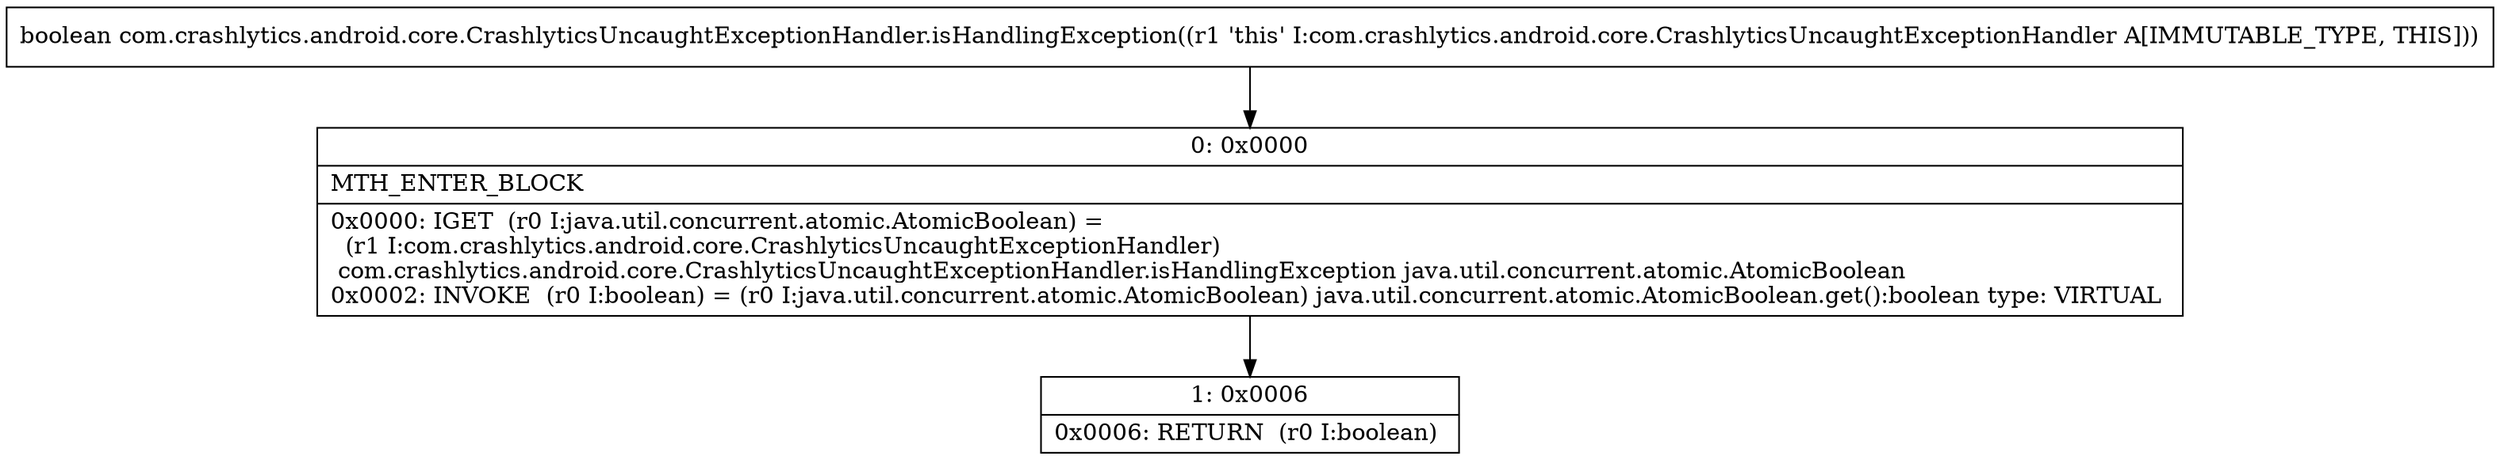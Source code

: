 digraph "CFG forcom.crashlytics.android.core.CrashlyticsUncaughtExceptionHandler.isHandlingException()Z" {
Node_0 [shape=record,label="{0\:\ 0x0000|MTH_ENTER_BLOCK\l|0x0000: IGET  (r0 I:java.util.concurrent.atomic.AtomicBoolean) = \l  (r1 I:com.crashlytics.android.core.CrashlyticsUncaughtExceptionHandler)\l com.crashlytics.android.core.CrashlyticsUncaughtExceptionHandler.isHandlingException java.util.concurrent.atomic.AtomicBoolean \l0x0002: INVOKE  (r0 I:boolean) = (r0 I:java.util.concurrent.atomic.AtomicBoolean) java.util.concurrent.atomic.AtomicBoolean.get():boolean type: VIRTUAL \l}"];
Node_1 [shape=record,label="{1\:\ 0x0006|0x0006: RETURN  (r0 I:boolean) \l}"];
MethodNode[shape=record,label="{boolean com.crashlytics.android.core.CrashlyticsUncaughtExceptionHandler.isHandlingException((r1 'this' I:com.crashlytics.android.core.CrashlyticsUncaughtExceptionHandler A[IMMUTABLE_TYPE, THIS])) }"];
MethodNode -> Node_0;
Node_0 -> Node_1;
}


